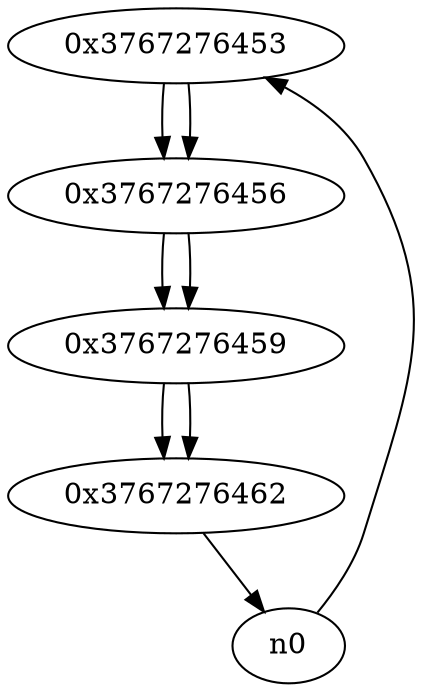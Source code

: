 digraph G{
/* nodes */
  n1 [label="0x3767276453"]
  n2 [label="0x3767276456"]
  n3 [label="0x3767276459"]
  n4 [label="0x3767276462"]
/* edges */
n1 -> n2;
n0 -> n1;
n2 -> n3;
n1 -> n2;
n3 -> n4;
n2 -> n3;
n4 -> n0;
n3 -> n4;
}
